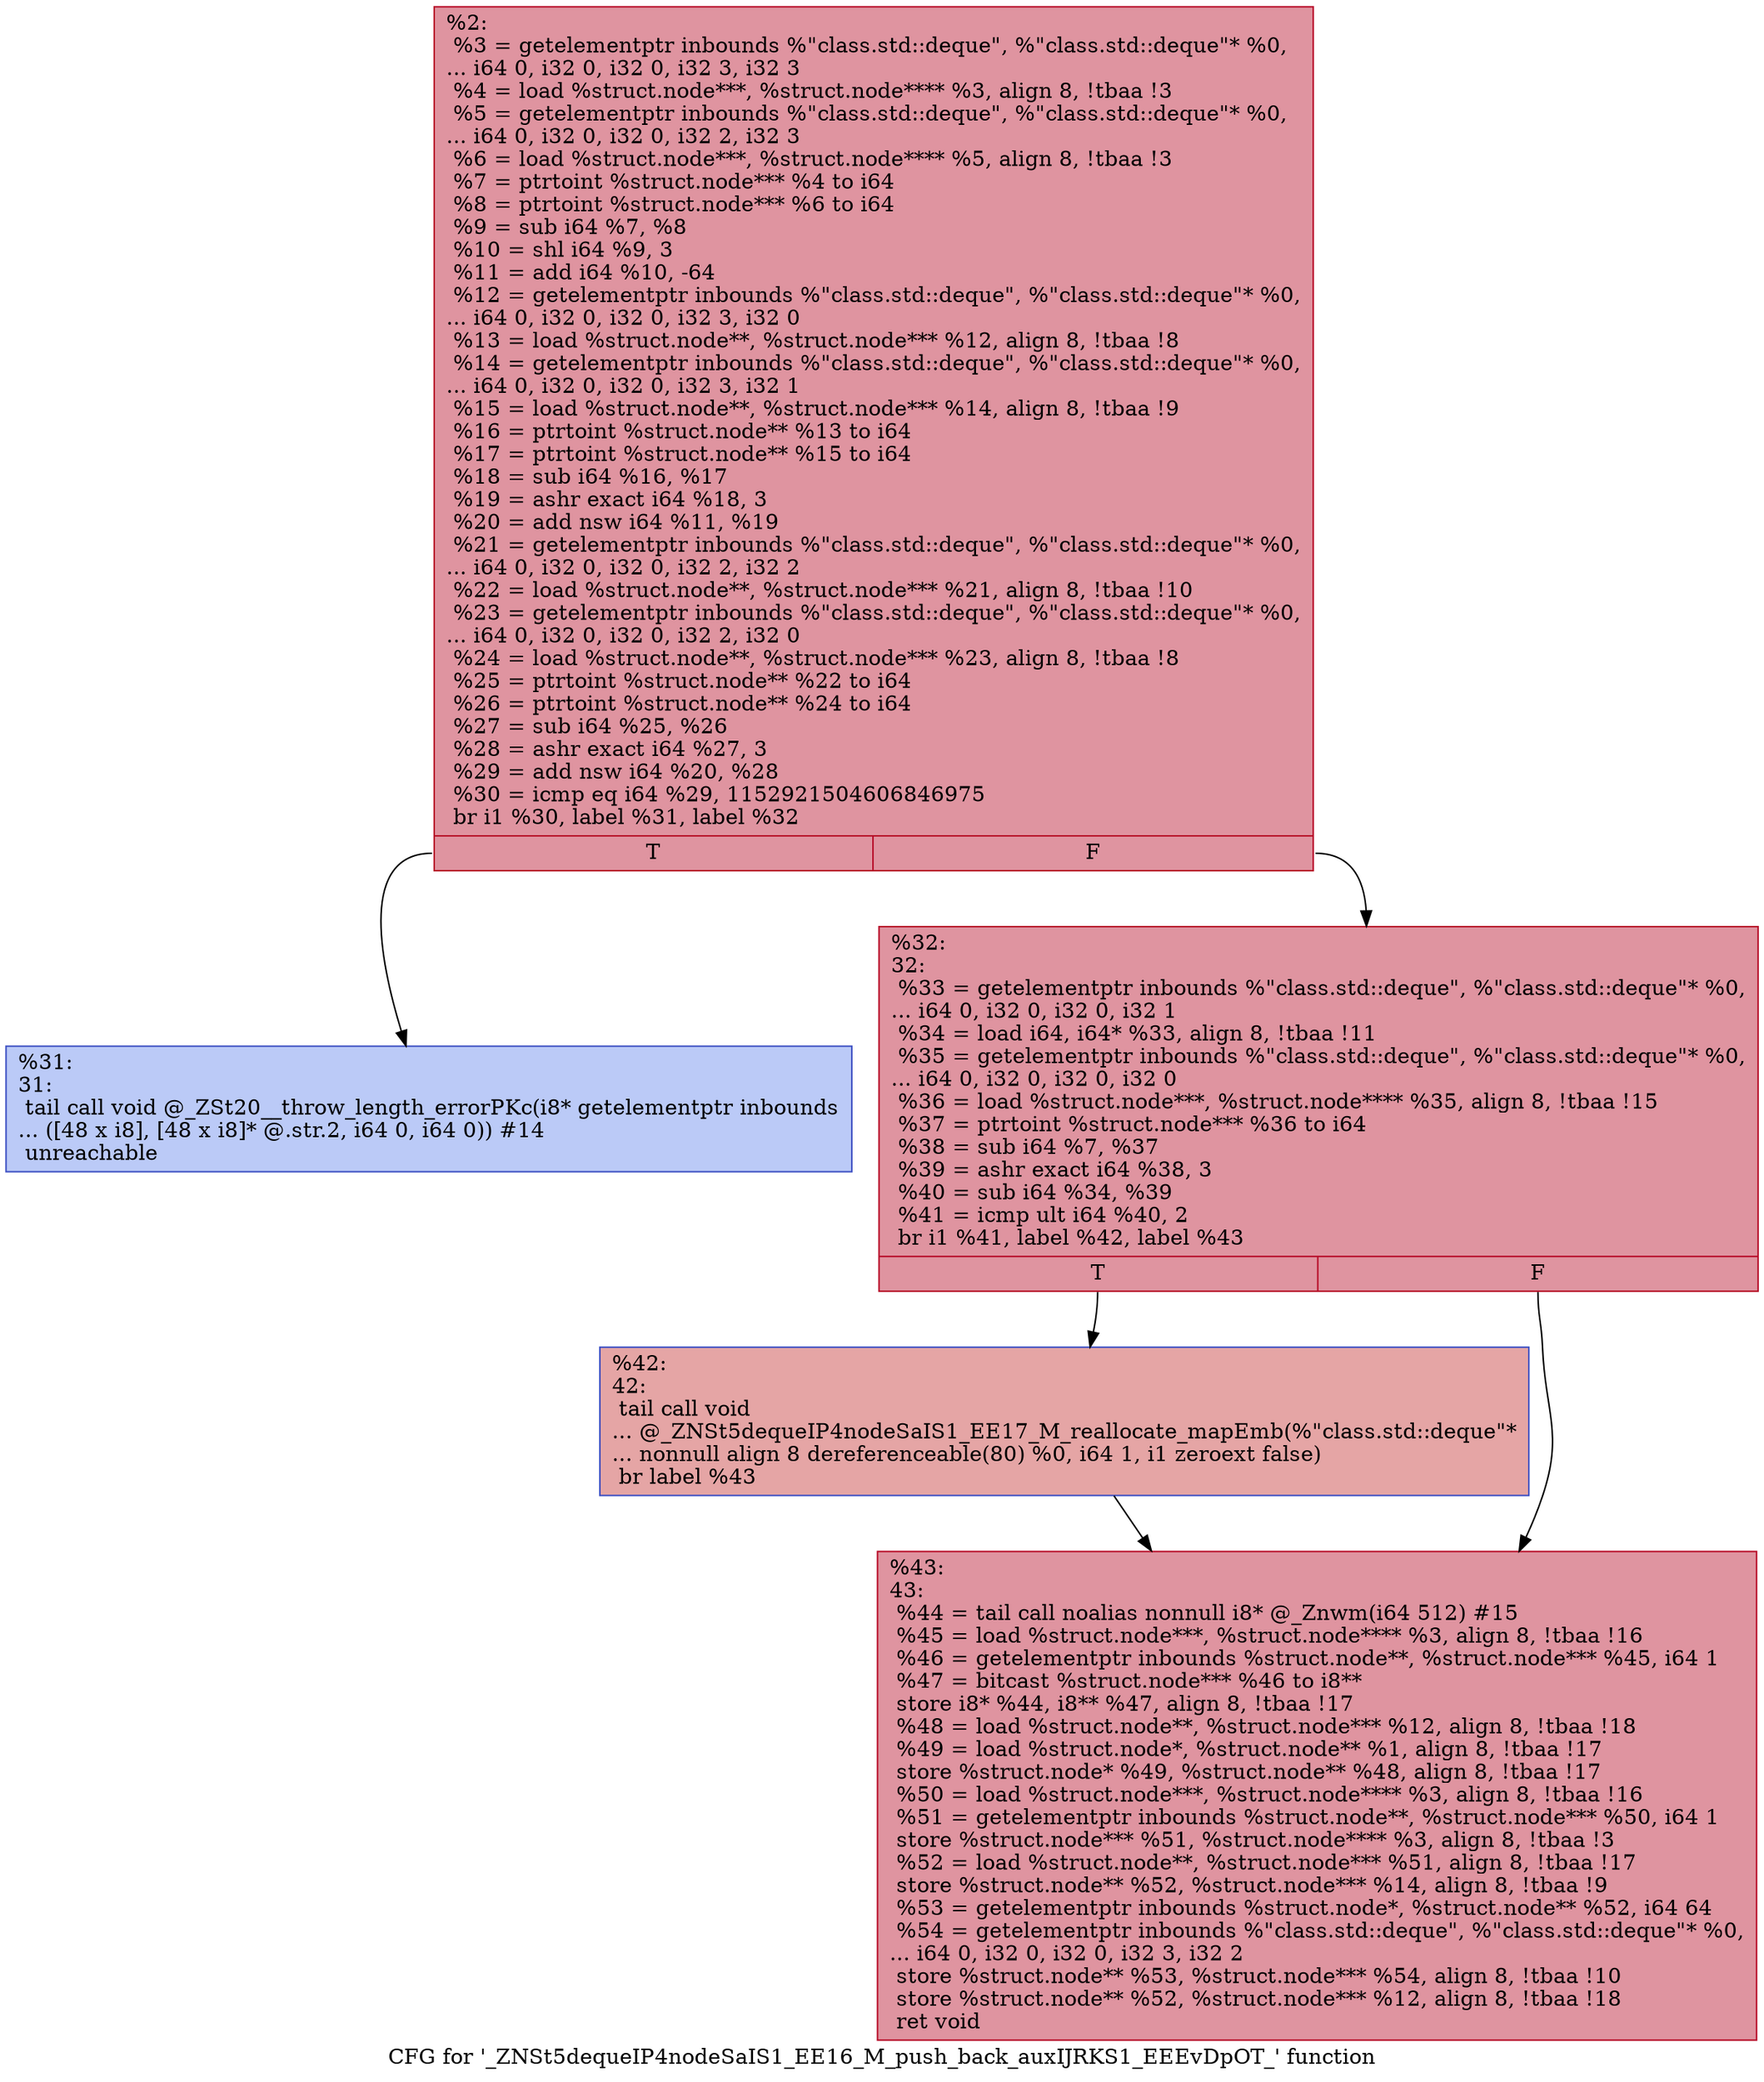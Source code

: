 digraph "CFG for '_ZNSt5dequeIP4nodeSaIS1_EE16_M_push_back_auxIJRKS1_EEEvDpOT_' function" {
	label="CFG for '_ZNSt5dequeIP4nodeSaIS1_EE16_M_push_back_auxIJRKS1_EEEvDpOT_' function";

	Node0x55df71070530 [shape=record,color="#b70d28ff", style=filled, fillcolor="#b70d2870",label="{%2:\l  %3 = getelementptr inbounds %\"class.std::deque\", %\"class.std::deque\"* %0,\l... i64 0, i32 0, i32 0, i32 3, i32 3\l  %4 = load %struct.node***, %struct.node**** %3, align 8, !tbaa !3\l  %5 = getelementptr inbounds %\"class.std::deque\", %\"class.std::deque\"* %0,\l... i64 0, i32 0, i32 0, i32 2, i32 3\l  %6 = load %struct.node***, %struct.node**** %5, align 8, !tbaa !3\l  %7 = ptrtoint %struct.node*** %4 to i64\l  %8 = ptrtoint %struct.node*** %6 to i64\l  %9 = sub i64 %7, %8\l  %10 = shl i64 %9, 3\l  %11 = add i64 %10, -64\l  %12 = getelementptr inbounds %\"class.std::deque\", %\"class.std::deque\"* %0,\l... i64 0, i32 0, i32 0, i32 3, i32 0\l  %13 = load %struct.node**, %struct.node*** %12, align 8, !tbaa !8\l  %14 = getelementptr inbounds %\"class.std::deque\", %\"class.std::deque\"* %0,\l... i64 0, i32 0, i32 0, i32 3, i32 1\l  %15 = load %struct.node**, %struct.node*** %14, align 8, !tbaa !9\l  %16 = ptrtoint %struct.node** %13 to i64\l  %17 = ptrtoint %struct.node** %15 to i64\l  %18 = sub i64 %16, %17\l  %19 = ashr exact i64 %18, 3\l  %20 = add nsw i64 %11, %19\l  %21 = getelementptr inbounds %\"class.std::deque\", %\"class.std::deque\"* %0,\l... i64 0, i32 0, i32 0, i32 2, i32 2\l  %22 = load %struct.node**, %struct.node*** %21, align 8, !tbaa !10\l  %23 = getelementptr inbounds %\"class.std::deque\", %\"class.std::deque\"* %0,\l... i64 0, i32 0, i32 0, i32 2, i32 0\l  %24 = load %struct.node**, %struct.node*** %23, align 8, !tbaa !8\l  %25 = ptrtoint %struct.node** %22 to i64\l  %26 = ptrtoint %struct.node** %24 to i64\l  %27 = sub i64 %25, %26\l  %28 = ashr exact i64 %27, 3\l  %29 = add nsw i64 %20, %28\l  %30 = icmp eq i64 %29, 1152921504606846975\l  br i1 %30, label %31, label %32\l|{<s0>T|<s1>F}}"];
	Node0x55df71070530:s0 -> Node0x55df71070580;
	Node0x55df71070530:s1 -> Node0x55df71071790;
	Node0x55df71070580 [shape=record,color="#3d50c3ff", style=filled, fillcolor="#6687ed70",label="{%31:\l31:                                               \l  tail call void @_ZSt20__throw_length_errorPKc(i8* getelementptr inbounds\l... ([48 x i8], [48 x i8]* @.str.2, i64 0, i64 0)) #14\l  unreachable\l}"];
	Node0x55df71071790 [shape=record,color="#b70d28ff", style=filled, fillcolor="#b70d2870",label="{%32:\l32:                                               \l  %33 = getelementptr inbounds %\"class.std::deque\", %\"class.std::deque\"* %0,\l... i64 0, i32 0, i32 0, i32 1\l  %34 = load i64, i64* %33, align 8, !tbaa !11\l  %35 = getelementptr inbounds %\"class.std::deque\", %\"class.std::deque\"* %0,\l... i64 0, i32 0, i32 0, i32 0\l  %36 = load %struct.node***, %struct.node**** %35, align 8, !tbaa !15\l  %37 = ptrtoint %struct.node*** %36 to i64\l  %38 = sub i64 %7, %37\l  %39 = ashr exact i64 %38, 3\l  %40 = sub i64 %34, %39\l  %41 = icmp ult i64 %40, 2\l  br i1 %41, label %42, label %43\l|{<s0>T|<s1>F}}"];
	Node0x55df71071790:s0 -> Node0x55df71071f60;
	Node0x55df71071790:s1 -> Node0x55df71071fb0;
	Node0x55df71071f60 [shape=record,color="#3d50c3ff", style=filled, fillcolor="#c5333470",label="{%42:\l42:                                               \l  tail call void\l... @_ZNSt5dequeIP4nodeSaIS1_EE17_M_reallocate_mapEmb(%\"class.std::deque\"*\l... nonnull align 8 dereferenceable(80) %0, i64 1, i1 zeroext false)\l  br label %43\l}"];
	Node0x55df71071f60 -> Node0x55df71071fb0;
	Node0x55df71071fb0 [shape=record,color="#b70d28ff", style=filled, fillcolor="#b70d2870",label="{%43:\l43:                                               \l  %44 = tail call noalias nonnull i8* @_Znwm(i64 512) #15\l  %45 = load %struct.node***, %struct.node**** %3, align 8, !tbaa !16\l  %46 = getelementptr inbounds %struct.node**, %struct.node*** %45, i64 1\l  %47 = bitcast %struct.node*** %46 to i8**\l  store i8* %44, i8** %47, align 8, !tbaa !17\l  %48 = load %struct.node**, %struct.node*** %12, align 8, !tbaa !18\l  %49 = load %struct.node*, %struct.node** %1, align 8, !tbaa !17\l  store %struct.node* %49, %struct.node** %48, align 8, !tbaa !17\l  %50 = load %struct.node***, %struct.node**** %3, align 8, !tbaa !16\l  %51 = getelementptr inbounds %struct.node**, %struct.node*** %50, i64 1\l  store %struct.node*** %51, %struct.node**** %3, align 8, !tbaa !3\l  %52 = load %struct.node**, %struct.node*** %51, align 8, !tbaa !17\l  store %struct.node** %52, %struct.node*** %14, align 8, !tbaa !9\l  %53 = getelementptr inbounds %struct.node*, %struct.node** %52, i64 64\l  %54 = getelementptr inbounds %\"class.std::deque\", %\"class.std::deque\"* %0,\l... i64 0, i32 0, i32 0, i32 3, i32 2\l  store %struct.node** %53, %struct.node*** %54, align 8, !tbaa !10\l  store %struct.node** %52, %struct.node*** %12, align 8, !tbaa !18\l  ret void\l}"];
}
